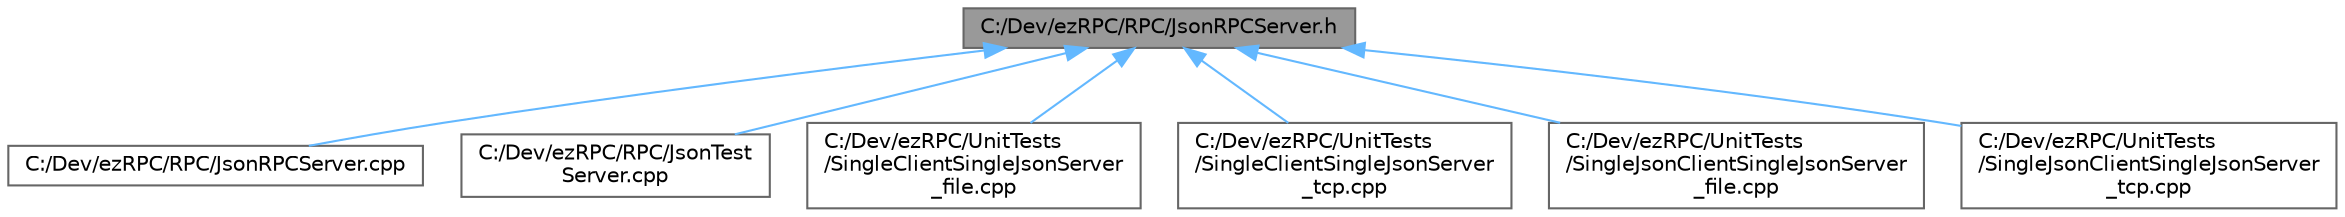 digraph "C:/Dev/ezRPC/RPC/JsonRPCServer.h"
{
 // LATEX_PDF_SIZE
  bgcolor="transparent";
  edge [fontname=Helvetica,fontsize=10,labelfontname=Helvetica,labelfontsize=10];
  node [fontname=Helvetica,fontsize=10,shape=box,height=0.2,width=0.4];
  Node1 [id="Node000001",label="C:/Dev/ezRPC/RPC/JsonRPCServer.h",height=0.2,width=0.4,color="gray40", fillcolor="grey60", style="filled", fontcolor="black",tooltip=" "];
  Node1 -> Node2 [id="edge1_Node000001_Node000002",dir="back",color="steelblue1",style="solid",tooltip=" "];
  Node2 [id="Node000002",label="C:/Dev/ezRPC/RPC/JsonRPCServer.cpp",height=0.2,width=0.4,color="grey40", fillcolor="white", style="filled",URL="$_json_r_p_c_server_8cpp.html",tooltip=" "];
  Node1 -> Node3 [id="edge2_Node000001_Node000003",dir="back",color="steelblue1",style="solid",tooltip=" "];
  Node3 [id="Node000003",label="C:/Dev/ezRPC/RPC/JsonTest\lServer.cpp",height=0.2,width=0.4,color="grey40", fillcolor="white", style="filled",URL="$_json_test_server_8cpp.html",tooltip=" "];
  Node1 -> Node4 [id="edge3_Node000001_Node000004",dir="back",color="steelblue1",style="solid",tooltip=" "];
  Node4 [id="Node000004",label="C:/Dev/ezRPC/UnitTests\l/SingleClientSingleJsonServer\l_file.cpp",height=0.2,width=0.4,color="grey40", fillcolor="white", style="filled",URL="$_single_client_single_json_server__file_8cpp.html",tooltip=" "];
  Node1 -> Node5 [id="edge4_Node000001_Node000005",dir="back",color="steelblue1",style="solid",tooltip=" "];
  Node5 [id="Node000005",label="C:/Dev/ezRPC/UnitTests\l/SingleClientSingleJsonServer\l_tcp.cpp",height=0.2,width=0.4,color="grey40", fillcolor="white", style="filled",URL="$_single_client_single_json_server__tcp_8cpp.html",tooltip=" "];
  Node1 -> Node6 [id="edge5_Node000001_Node000006",dir="back",color="steelblue1",style="solid",tooltip=" "];
  Node6 [id="Node000006",label="C:/Dev/ezRPC/UnitTests\l/SingleJsonClientSingleJsonServer\l_file.cpp",height=0.2,width=0.4,color="grey40", fillcolor="white", style="filled",URL="$_single_json_client_single_json_server__file_8cpp.html",tooltip=" "];
  Node1 -> Node7 [id="edge6_Node000001_Node000007",dir="back",color="steelblue1",style="solid",tooltip=" "];
  Node7 [id="Node000007",label="C:/Dev/ezRPC/UnitTests\l/SingleJsonClientSingleJsonServer\l_tcp.cpp",height=0.2,width=0.4,color="grey40", fillcolor="white", style="filled",URL="$_single_json_client_single_json_server__tcp_8cpp.html",tooltip=" "];
}
